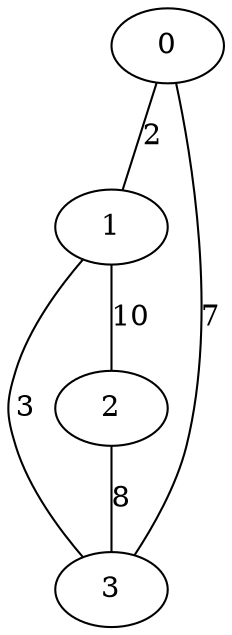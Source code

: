 graph one {
0 -- 1 [label=2];0 -- 3 [label=7];1 -- 2 [label=10];1 -- 3 [label=3];2 -- 3 [label=8];}
